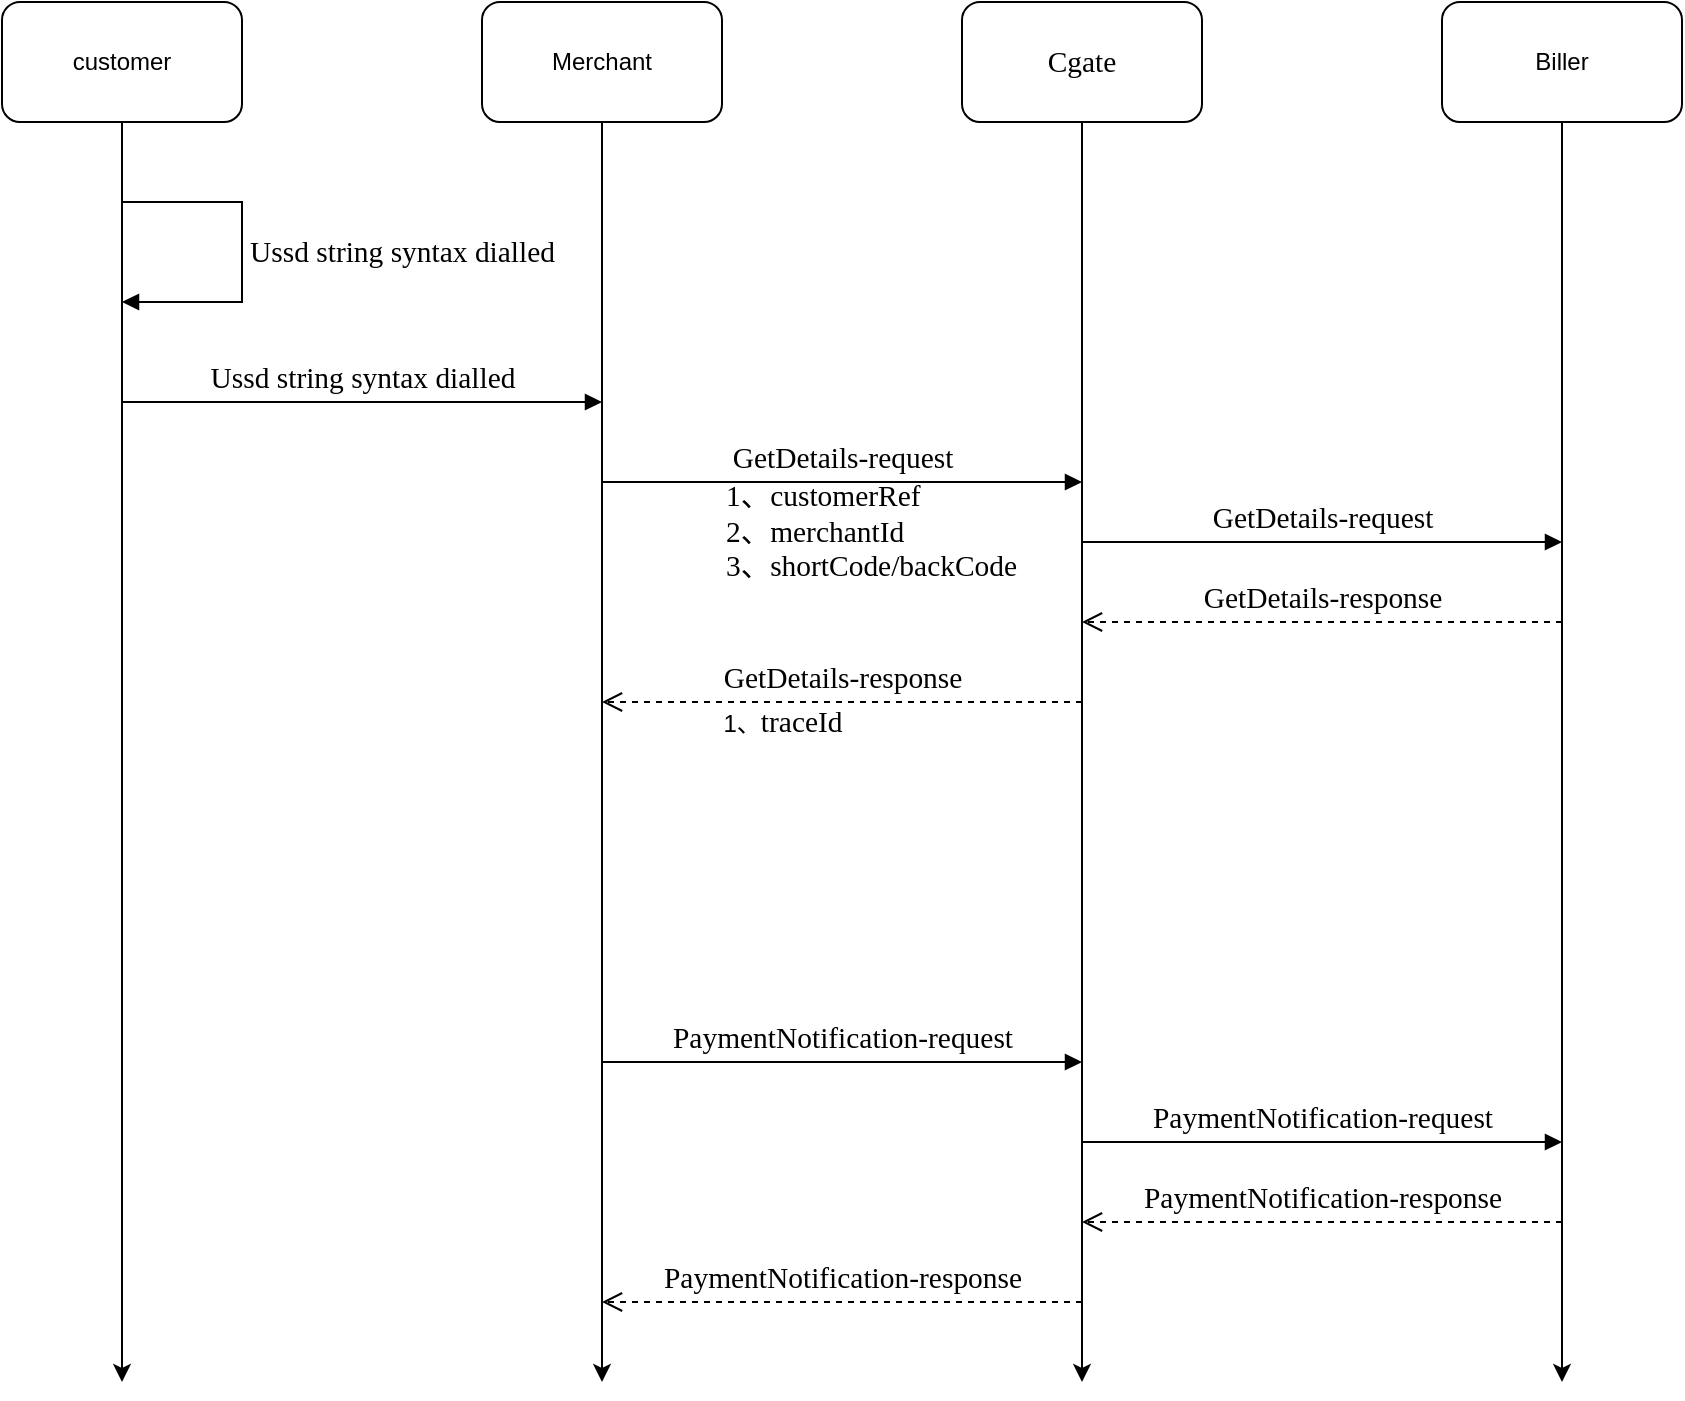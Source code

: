 <mxfile version="14.0.0" type="github">
  <diagram id="FAf7YjHN-YXLqCkr2gj-" name="Page-1">
    <mxGraphModel dx="2027" dy="634" grid="1" gridSize="10" guides="1" tooltips="1" connect="1" arrows="1" fold="1" page="1" pageScale="1" pageWidth="827" pageHeight="1169" math="0" shadow="0">
      <root>
        <mxCell id="0" />
        <mxCell id="1" parent="0" />
        <mxCell id="S0vh2KJbVhoChlPx9gCo-2" value="Merchant" style="rounded=1;whiteSpace=wrap;html=1;" vertex="1" parent="1">
          <mxGeometry x="40" y="40" width="120" height="60" as="geometry" />
        </mxCell>
        <mxCell id="S0vh2KJbVhoChlPx9gCo-4" value="" style="endArrow=classic;html=1;exitX=0.5;exitY=1;exitDx=0;exitDy=0;" edge="1" parent="1" source="S0vh2KJbVhoChlPx9gCo-2">
          <mxGeometry width="50" height="50" relative="1" as="geometry">
            <mxPoint x="390" y="500" as="sourcePoint" />
            <mxPoint x="100" y="730" as="targetPoint" />
          </mxGeometry>
        </mxCell>
        <mxCell id="S0vh2KJbVhoChlPx9gCo-5" value="&lt;div&gt;&lt;span style=&quot;font-size: 11.04pt ; font-family: &amp;#34;calibri light&amp;#34;&quot;&gt;Cgate&lt;/span&gt;&lt;/div&gt;" style="rounded=1;whiteSpace=wrap;html=1;" vertex="1" parent="1">
          <mxGeometry x="280" y="40" width="120" height="60" as="geometry" />
        </mxCell>
        <mxCell id="S0vh2KJbVhoChlPx9gCo-6" value="" style="endArrow=classic;html=1;exitX=0.5;exitY=1;exitDx=0;exitDy=0;" edge="1" parent="1" source="S0vh2KJbVhoChlPx9gCo-5">
          <mxGeometry width="50" height="50" relative="1" as="geometry">
            <mxPoint x="630" y="500" as="sourcePoint" />
            <mxPoint x="340" y="730" as="targetPoint" />
          </mxGeometry>
        </mxCell>
        <mxCell id="S0vh2KJbVhoChlPx9gCo-7" value="Biller" style="rounded=1;whiteSpace=wrap;html=1;" vertex="1" parent="1">
          <mxGeometry x="520" y="40" width="120" height="60" as="geometry" />
        </mxCell>
        <mxCell id="S0vh2KJbVhoChlPx9gCo-8" value="" style="endArrow=classic;html=1;exitX=0.5;exitY=1;exitDx=0;exitDy=0;" edge="1" parent="1" source="S0vh2KJbVhoChlPx9gCo-7">
          <mxGeometry width="50" height="50" relative="1" as="geometry">
            <mxPoint x="870" y="500" as="sourcePoint" />
            <mxPoint x="580" y="730" as="targetPoint" />
          </mxGeometry>
        </mxCell>
        <mxCell id="S0vh2KJbVhoChlPx9gCo-13" value="&lt;span style=&quot;font-family: &amp;#34;calibri light&amp;#34; ; font-size: 14.72px ; text-align: left&quot;&gt;GetDetails-request&lt;/span&gt;" style="html=1;verticalAlign=bottom;endArrow=block;" edge="1" parent="1">
          <mxGeometry width="80" relative="1" as="geometry">
            <mxPoint x="340" y="310" as="sourcePoint" />
            <mxPoint x="580" y="310" as="targetPoint" />
          </mxGeometry>
        </mxCell>
        <mxCell id="S0vh2KJbVhoChlPx9gCo-16" value="&lt;span style=&quot;font-family: &amp;#34;calibri light&amp;#34; ; font-size: 14.72px ; text-align: left&quot;&gt;GetDetails-response&lt;/span&gt;" style="html=1;verticalAlign=bottom;endArrow=open;dashed=1;endSize=8;" edge="1" parent="1">
          <mxGeometry relative="1" as="geometry">
            <mxPoint x="580" y="350" as="sourcePoint" />
            <mxPoint x="340" y="350" as="targetPoint" />
          </mxGeometry>
        </mxCell>
        <mxCell id="S0vh2KJbVhoChlPx9gCo-17" value="&lt;span style=&quot;font-family: &amp;#34;calibri light&amp;#34; ; font-size: 14.72px ; text-align: left&quot;&gt;PaymentNotification-request&lt;/span&gt;" style="html=1;verticalAlign=bottom;endArrow=block;" edge="1" parent="1">
          <mxGeometry width="80" relative="1" as="geometry">
            <mxPoint x="340" y="610" as="sourcePoint" />
            <mxPoint x="580" y="610" as="targetPoint" />
          </mxGeometry>
        </mxCell>
        <mxCell id="S0vh2KJbVhoChlPx9gCo-18" value="&lt;span style=&quot;font-family: &amp;#34;calibri light&amp;#34; ; font-size: 14.72px ; text-align: left&quot;&gt;PaymentNotification&lt;/span&gt;&lt;span style=&quot;font-family: &amp;#34;calibri light&amp;#34; ; font-size: 14.72px ; text-align: left&quot;&gt;-response&lt;/span&gt;" style="html=1;verticalAlign=bottom;endArrow=open;dashed=1;endSize=8;" edge="1" parent="1">
          <mxGeometry relative="1" as="geometry">
            <mxPoint x="580" y="650" as="sourcePoint" />
            <mxPoint x="340" y="650" as="targetPoint" />
          </mxGeometry>
        </mxCell>
        <mxCell id="S0vh2KJbVhoChlPx9gCo-19" value="customer" style="rounded=1;whiteSpace=wrap;html=1;" vertex="1" parent="1">
          <mxGeometry x="-200" y="40" width="120" height="60" as="geometry" />
        </mxCell>
        <mxCell id="S0vh2KJbVhoChlPx9gCo-20" value="" style="endArrow=classic;html=1;exitX=0.5;exitY=1;exitDx=0;exitDy=0;" edge="1" parent="1" source="S0vh2KJbVhoChlPx9gCo-19">
          <mxGeometry width="50" height="50" relative="1" as="geometry">
            <mxPoint x="150" y="500" as="sourcePoint" />
            <mxPoint x="-140" y="730.0" as="targetPoint" />
          </mxGeometry>
        </mxCell>
        <mxCell id="S0vh2KJbVhoChlPx9gCo-21" value="&lt;span style=&quot;font-family: &amp;#34;calibri light&amp;#34; ; font-size: 14.72px&quot;&gt;Ussd string syntax dialled&lt;/span&gt;" style="edgeStyle=orthogonalEdgeStyle;html=1;align=left;spacingLeft=2;endArrow=block;rounded=0;entryX=1;entryY=0;" edge="1" parent="1">
          <mxGeometry relative="1" as="geometry">
            <mxPoint x="-140" y="140" as="sourcePoint" />
            <Array as="points">
              <mxPoint x="-80" y="140" />
            </Array>
            <mxPoint x="-140" y="190" as="targetPoint" />
          </mxGeometry>
        </mxCell>
        <mxCell id="S0vh2KJbVhoChlPx9gCo-22" value="&lt;span style=&quot;font-family: &amp;#34;calibri light&amp;#34; ; font-size: 14.72px ; text-align: left&quot;&gt;Ussd string syntax dialled&lt;/span&gt;" style="html=1;verticalAlign=bottom;endArrow=block;" edge="1" parent="1">
          <mxGeometry width="80" relative="1" as="geometry">
            <mxPoint x="-140" y="240" as="sourcePoint" />
            <mxPoint x="100" y="240" as="targetPoint" />
          </mxGeometry>
        </mxCell>
        <mxCell id="S0vh2KJbVhoChlPx9gCo-23" value="&lt;span style=&quot;font-family: &amp;#34;calibri light&amp;#34; ; font-size: 14.72px ; text-align: left&quot;&gt;GetDetails-request&lt;/span&gt;" style="html=1;verticalAlign=bottom;endArrow=block;" edge="1" parent="1">
          <mxGeometry width="80" relative="1" as="geometry">
            <mxPoint x="100" y="280" as="sourcePoint" />
            <mxPoint x="340" y="280" as="targetPoint" />
          </mxGeometry>
        </mxCell>
        <mxCell id="S0vh2KJbVhoChlPx9gCo-24" value="&lt;span style=&quot;font-family: &amp;#34;calibri light&amp;#34; ; font-size: 14.72px ; text-align: left&quot;&gt;GetDetails-response&lt;/span&gt;" style="html=1;verticalAlign=bottom;endArrow=open;dashed=1;endSize=8;" edge="1" parent="1">
          <mxGeometry relative="1" as="geometry">
            <mxPoint x="340" y="390" as="sourcePoint" />
            <mxPoint x="100" y="390" as="targetPoint" />
          </mxGeometry>
        </mxCell>
        <mxCell id="S0vh2KJbVhoChlPx9gCo-25" value="&lt;span style=&quot;font-family: &amp;#34;calibri light&amp;#34; ; font-size: 14.72px ; text-align: left&quot;&gt;PaymentNotification-request&lt;/span&gt;" style="html=1;verticalAlign=bottom;endArrow=block;" edge="1" parent="1">
          <mxGeometry width="80" relative="1" as="geometry">
            <mxPoint x="100" y="570" as="sourcePoint" />
            <mxPoint x="340" y="570" as="targetPoint" />
          </mxGeometry>
        </mxCell>
        <mxCell id="S0vh2KJbVhoChlPx9gCo-26" value="&lt;span style=&quot;font-family: &amp;#34;calibri light&amp;#34; ; font-size: 14.72px ; text-align: left&quot;&gt;PaymentNotification&lt;/span&gt;&lt;span style=&quot;font-family: &amp;#34;calibri light&amp;#34; ; font-size: 14.72px ; text-align: left&quot;&gt;-response&lt;/span&gt;" style="html=1;verticalAlign=bottom;endArrow=open;dashed=1;endSize=8;" edge="1" parent="1">
          <mxGeometry relative="1" as="geometry">
            <mxPoint x="340" y="690" as="sourcePoint" />
            <mxPoint x="100" y="690" as="targetPoint" />
          </mxGeometry>
        </mxCell>
        <mxCell id="S0vh2KJbVhoChlPx9gCo-27" value="&lt;div&gt;&lt;span style=&quot;font-size: 11.04pt ; font-family: &amp;#34;calibri light&amp;#34;&quot;&gt;1、customerRef&lt;/span&gt;&lt;/div&gt;&lt;div&gt;&lt;div&gt;&lt;span style=&quot;font-size: 11.04pt ; font-family: &amp;#34;calibri light&amp;#34;&quot;&gt;2、merchantId&lt;/span&gt;&lt;/div&gt;&lt;/div&gt;&lt;div&gt;&lt;div&gt;&lt;span style=&quot;font-size: 11.04pt ; font-family: &amp;#34;calibri light&amp;#34;&quot;&gt;3、shortCode/backCode&lt;/span&gt;&lt;/div&gt;&lt;/div&gt;" style="text;html=1;align=left;verticalAlign=middle;resizable=0;points=[];autosize=1;" vertex="1" parent="1">
          <mxGeometry x="160" y="280" width="160" height="50" as="geometry" />
        </mxCell>
        <mxCell id="S0vh2KJbVhoChlPx9gCo-28" value="1、&lt;span style=&quot;font-family: &amp;#34;calibri light&amp;#34; ; font-size: 11.04pt&quot;&gt;traceId&lt;/span&gt;" style="text;html=1;align=center;verticalAlign=middle;resizable=0;points=[];autosize=1;" vertex="1" parent="1">
          <mxGeometry x="150" y="390" width="80" height="20" as="geometry" />
        </mxCell>
      </root>
    </mxGraphModel>
  </diagram>
</mxfile>

